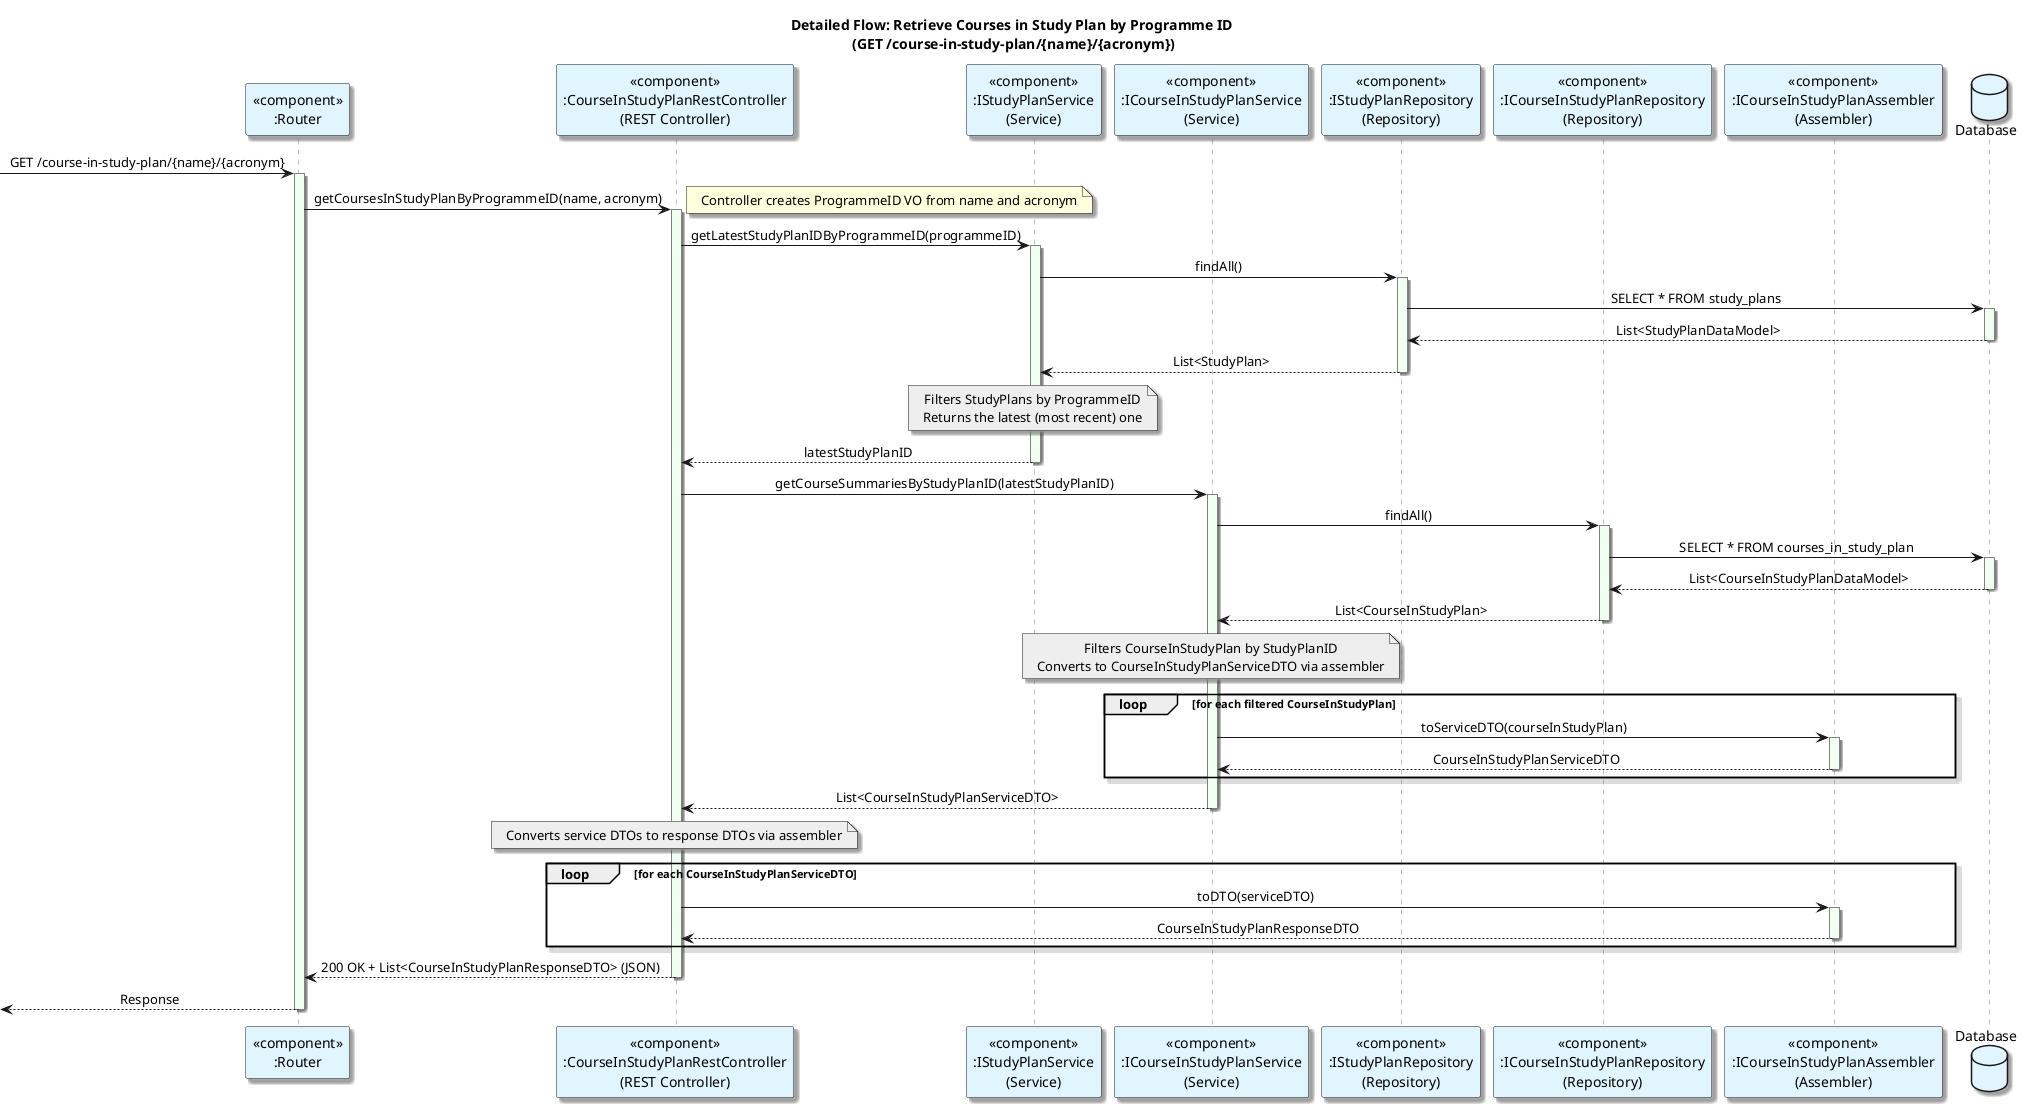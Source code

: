 @startuml
title Detailed Flow: Retrieve Courses in Study Plan by Programme ID \n(GET /course-in-study-plan/{name}/{acronym})
skinparam sequence {
    LifeLineBorderColor Grey
    LifeLineBackgroundColor HoneyDew
}
skinparam defaultTextAlignment center
skinparam shadowing true
participant "<<component>>\n:Router" as Router #E1F5FE
participant "<<component>>\n:CourseInStudyPlanRestController\n(REST Controller)" as Controller #E1F5FE
participant "<<component>>\n:IStudyPlanService\n(Service)" as SPService #E1F5FE
participant "<<component>>\n:ICourseInStudyPlanService\n(Service)" as CSPService #E1F5FE
participant "<<component>>\n:IStudyPlanRepository\n(Repository)" as StudyPlanRepo #E1F5FE
participant "<<component>>\n:ICourseInStudyPlanRepository\n(Repository)" as CourseInSPRepo #E1F5FE
participant "<<component>>\n:ICourseInStudyPlanAssembler\n(Assembler)" as Assembler #E1F5FE
database "Database" as DB #E1F5FE

-> Router: GET /course-in-study-plan/{name}/{acronym}
activate Router

Router -> Controller: getCoursesInStudyPlanByProgrammeID(name, acronym)
activate Controller

note right: Controller creates ProgrammeID VO from name and acronym

Controller -> SPService: getLatestStudyPlanIDByProgrammeID(programmeID)
activate SPService

SPService -> StudyPlanRepo: findAll()
activate StudyPlanRepo

StudyPlanRepo -> DB: SELECT * FROM study_plans
activate DB
DB --> StudyPlanRepo: List<StudyPlanDataModel>
deactivate DB

StudyPlanRepo --> SPService: List<StudyPlan>
deactivate StudyPlanRepo

note over SPService #EEEEEE
Filters StudyPlans by ProgrammeID
Returns the latest (most recent) one
end note

SPService --> Controller: latestStudyPlanID
deactivate SPService

Controller -> CSPService: getCourseSummariesByStudyPlanID(latestStudyPlanID)
activate CSPService

CSPService -> CourseInSPRepo: findAll()
activate CourseInSPRepo

CourseInSPRepo -> DB: SELECT * FROM courses_in_study_plan
activate DB
DB --> CourseInSPRepo: List<CourseInStudyPlanDataModel>
deactivate DB

CourseInSPRepo --> CSPService: List<CourseInStudyPlan>
deactivate CourseInSPRepo

note over CSPService #EEEEEE
Filters CourseInStudyPlan by StudyPlanID
Converts to CourseInStudyPlanServiceDTO via assembler
end note

loop for each filtered CourseInStudyPlan
    CSPService -> Assembler: toServiceDTO(courseInStudyPlan)
    activate Assembler
    Assembler --> CSPService: CourseInStudyPlanServiceDTO
    deactivate Assembler
end

CSPService --> Controller: List<CourseInStudyPlanServiceDTO>
deactivate CSPService

note over Controller #EEEEEE
Converts service DTOs to response DTOs via assembler
end note

loop for each CourseInStudyPlanServiceDTO
    Controller -> Assembler: toDTO(serviceDTO)
    activate Assembler
    Assembler --> Controller: CourseInStudyPlanResponseDTO
    deactivate Assembler
end

Controller --> Router: 200 OK + List<CourseInStudyPlanResponseDTO> (JSON)
deactivate Controller

<-- Router: Response
deactivate Router

@enduml
